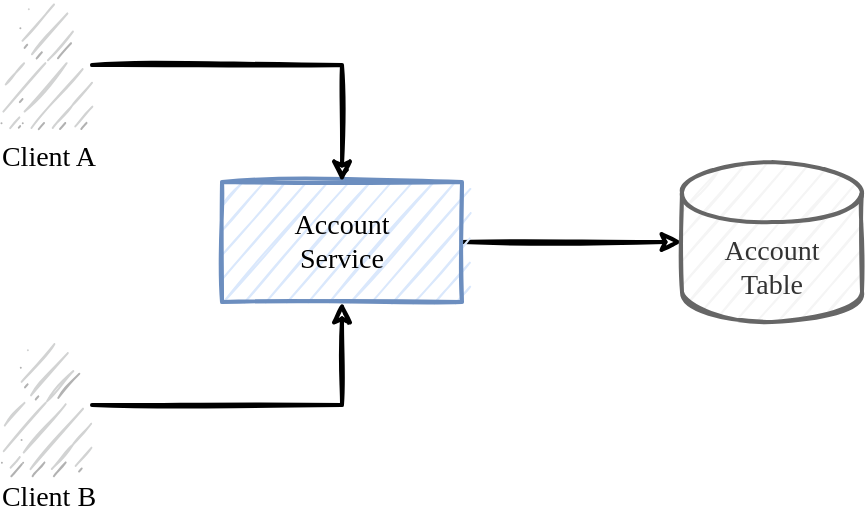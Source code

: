 <mxfile>
    <diagram id="_SF6C5hbYV2lqwscpNSv" name="Page-1">
        <mxGraphModel dx="1065" dy="338" grid="1" gridSize="10" guides="1" tooltips="1" connect="1" arrows="1" fold="1" page="1" pageScale="1" pageWidth="850" pageHeight="1100" background="none" math="0" shadow="0">
            <root>
                <mxCell id="0"/>
                <mxCell id="1" parent="0"/>
                <mxCell id="4" style="edgeStyle=orthogonalEdgeStyle;rounded=0;orthogonalLoop=1;jettySize=auto;html=1;sketch=1;strokeWidth=2;fontFamily=Lucida Console;fontStyle=0;fontSize=14;" parent="1" source="2" target="3" edge="1">
                    <mxGeometry relative="1" as="geometry"/>
                </mxCell>
                <mxCell id="2" value="Account&lt;br style=&quot;font-size: 14px;&quot;&gt;Service" style="rounded=0;whiteSpace=wrap;html=1;sketch=1;fillStyle=auto;fillColor=#dae8fc;strokeColor=#6c8ebf;strokeWidth=2;fontFamily=Lucida Console;fontStyle=0;fontSize=14;" parent="1" vertex="1">
                    <mxGeometry x="220" y="270" width="120" height="60" as="geometry"/>
                </mxCell>
                <mxCell id="3" value="Account&lt;br style=&quot;font-size: 14px;&quot;&gt;Table" style="shape=cylinder3;whiteSpace=wrap;html=1;boundedLbl=1;backgroundOutline=1;size=15;sketch=1;fillStyle=auto;strokeWidth=2;fontFamily=Lucida Console;fontStyle=0;fontSize=14;fillColor=#f5f5f5;strokeColor=#666666;fontColor=#333333;" parent="1" vertex="1">
                    <mxGeometry x="450" y="260" width="90" height="80" as="geometry"/>
                </mxCell>
                <mxCell id="9" value="" style="edgeStyle=orthogonalEdgeStyle;rounded=0;orthogonalLoop=1;jettySize=auto;html=1;strokeWidth=2;sketch=1;fontSize=14;fontFamily=Lucida Console;" parent="1" source="8" target="2" edge="1">
                    <mxGeometry relative="1" as="geometry"/>
                </mxCell>
                <mxCell id="8" value="Client A" style="outlineConnect=0;dashed=0;verticalLabelPosition=bottom;verticalAlign=top;align=center;html=1;shape=mxgraph.aws3.user;gradientColor=none;shadow=0;sketch=1;strokeWidth=2;fontSize=14;fontFamily=Lucida Console;fillColor=#D2D3D3;" parent="1" vertex="1">
                    <mxGeometry x="110" y="180" width="45" height="63" as="geometry"/>
                </mxCell>
                <mxCell id="11" style="edgeStyle=orthogonalEdgeStyle;rounded=0;orthogonalLoop=1;jettySize=auto;html=1;entryX=0.5;entryY=1;entryDx=0;entryDy=0;strokeWidth=2;sketch=1;" parent="1" source="10" target="2" edge="1">
                    <mxGeometry relative="1" as="geometry"/>
                </mxCell>
                <mxCell id="10" value="Client B" style="outlineConnect=0;dashed=0;verticalLabelPosition=bottom;verticalAlign=top;align=center;html=1;shape=mxgraph.aws3.user;fillColor=#D2D3D3;gradientColor=none;shadow=0;sketch=1;strokeWidth=2;fontSize=14;fontFamily=Lucida Console;" parent="1" vertex="1">
                    <mxGeometry x="110" y="350" width="45" height="63" as="geometry"/>
                </mxCell>
            </root>
        </mxGraphModel>
    </diagram>
</mxfile>